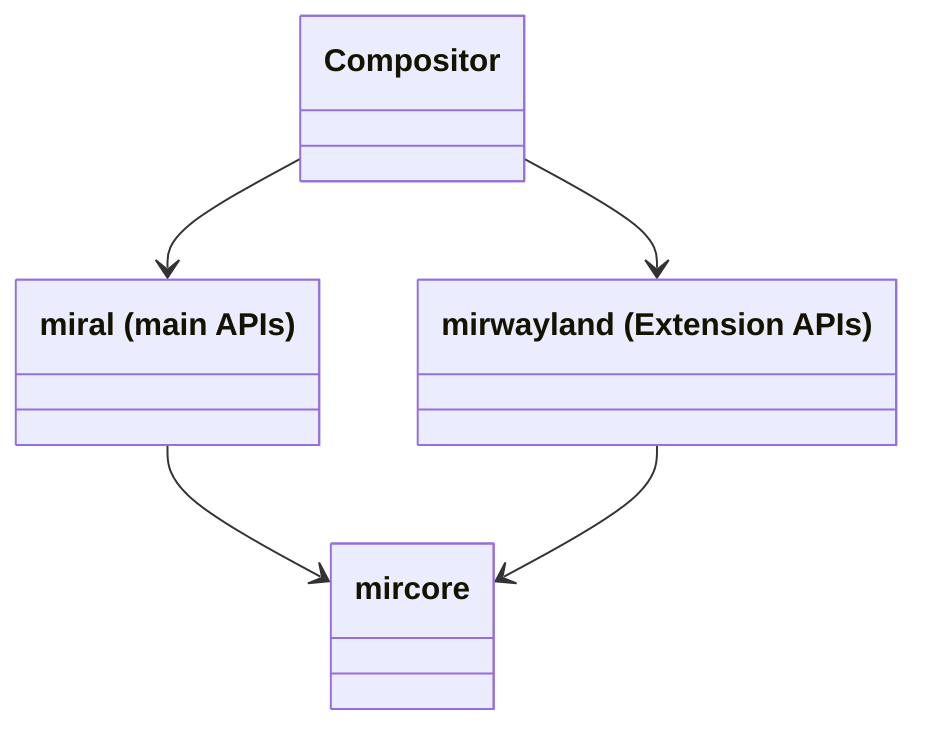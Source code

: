classDiagram
    miral --> mircore
    mirwayland --> mircore

    Compositor --> miral
    Compositor --> mirwayland

    class miral["miral (main APIs)"]
    class mirwayland["mirwayland (Extension APIs)"]